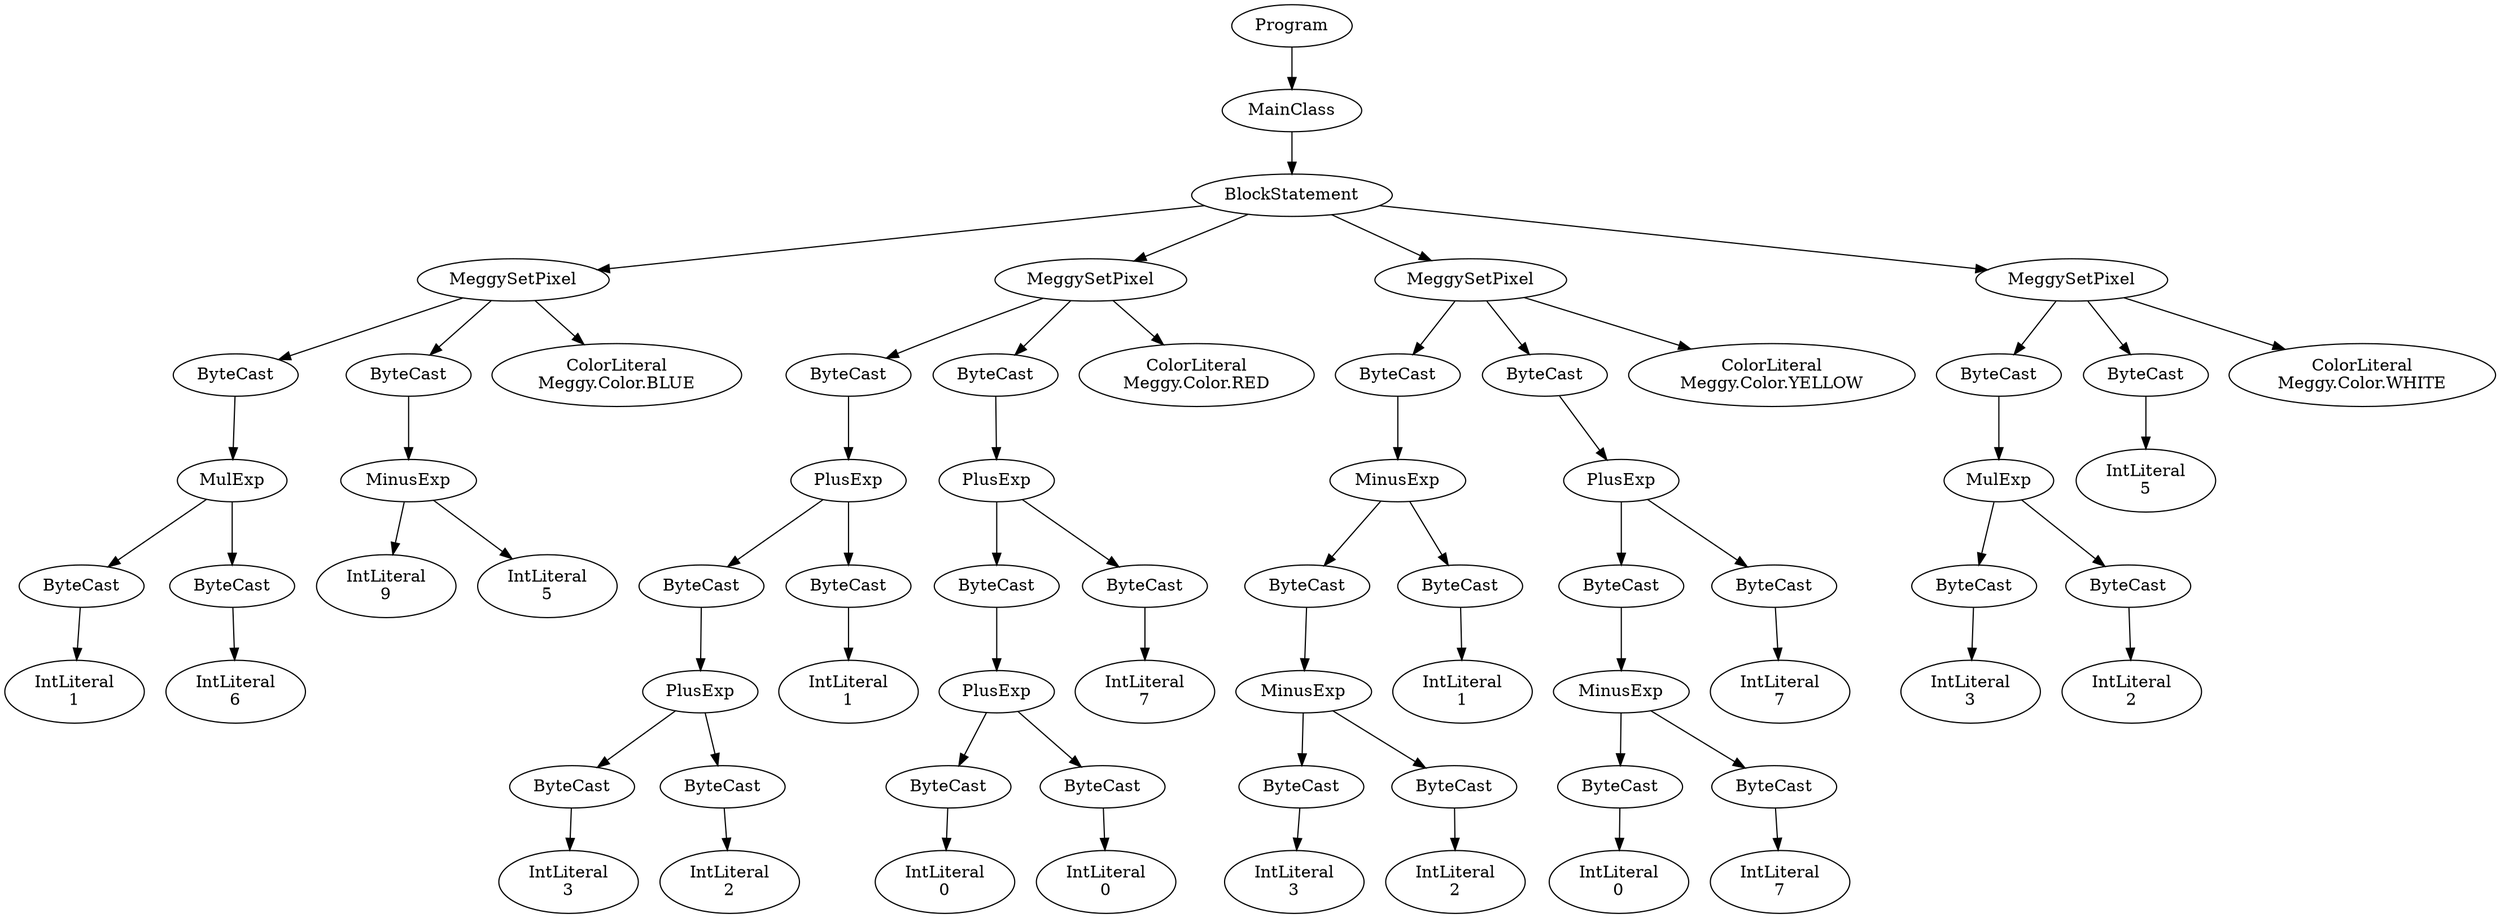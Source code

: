 digraph ASTGraph {
0 [ label="Program" ];
1 [ label="MainClass" ];
0 -> 1
2 [ label="BlockStatement" ];
1 -> 2
3 [ label="MeggySetPixel" ];
2 -> 3
4 [ label="ByteCast" ];
3 -> 4
5 [ label="MulExp" ];
4 -> 5
6 [ label="ByteCast" ];
5 -> 6
7 [ label="IntLiteral\n1" ];
6 -> 7
8 [ label="ByteCast" ];
5 -> 8
9 [ label="IntLiteral\n6" ];
8 -> 9
10 [ label="ByteCast" ];
3 -> 10
11 [ label="MinusExp" ];
10 -> 11
12 [ label="IntLiteral\n9" ];
11 -> 12
13 [ label="IntLiteral\n5" ];
11 -> 13
14 [ label="ColorLiteral\nMeggy.Color.BLUE" ];
3 -> 14
15 [ label="MeggySetPixel" ];
2 -> 15
16 [ label="ByteCast" ];
15 -> 16
17 [ label="PlusExp" ];
16 -> 17
18 [ label="ByteCast" ];
17 -> 18
19 [ label="PlusExp" ];
18 -> 19
20 [ label="ByteCast" ];
19 -> 20
21 [ label="IntLiteral\n3" ];
20 -> 21
22 [ label="ByteCast" ];
19 -> 22
23 [ label="IntLiteral\n2" ];
22 -> 23
24 [ label="ByteCast" ];
17 -> 24
25 [ label="IntLiteral\n1" ];
24 -> 25
26 [ label="ByteCast" ];
15 -> 26
27 [ label="PlusExp" ];
26 -> 27
28 [ label="ByteCast" ];
27 -> 28
29 [ label="PlusExp" ];
28 -> 29
30 [ label="ByteCast" ];
29 -> 30
31 [ label="IntLiteral\n0" ];
30 -> 31
32 [ label="ByteCast" ];
29 -> 32
33 [ label="IntLiteral\n0" ];
32 -> 33
34 [ label="ByteCast" ];
27 -> 34
35 [ label="IntLiteral\n7" ];
34 -> 35
36 [ label="ColorLiteral\nMeggy.Color.RED" ];
15 -> 36
37 [ label="MeggySetPixel" ];
2 -> 37
38 [ label="ByteCast" ];
37 -> 38
39 [ label="MinusExp" ];
38 -> 39
40 [ label="ByteCast" ];
39 -> 40
41 [ label="MinusExp" ];
40 -> 41
42 [ label="ByteCast" ];
41 -> 42
43 [ label="IntLiteral\n3" ];
42 -> 43
44 [ label="ByteCast" ];
41 -> 44
45 [ label="IntLiteral\n2" ];
44 -> 45
46 [ label="ByteCast" ];
39 -> 46
47 [ label="IntLiteral\n1" ];
46 -> 47
48 [ label="ByteCast" ];
37 -> 48
49 [ label="PlusExp" ];
48 -> 49
50 [ label="ByteCast" ];
49 -> 50
51 [ label="MinusExp" ];
50 -> 51
52 [ label="ByteCast" ];
51 -> 52
53 [ label="IntLiteral\n0" ];
52 -> 53
54 [ label="ByteCast" ];
51 -> 54
55 [ label="IntLiteral\n7" ];
54 -> 55
56 [ label="ByteCast" ];
49 -> 56
57 [ label="IntLiteral\n7" ];
56 -> 57
58 [ label="ColorLiteral\nMeggy.Color.YELLOW" ];
37 -> 58
59 [ label="MeggySetPixel" ];
2 -> 59
60 [ label="ByteCast" ];
59 -> 60
61 [ label="MulExp" ];
60 -> 61
62 [ label="ByteCast" ];
61 -> 62
63 [ label="IntLiteral\n3" ];
62 -> 63
64 [ label="ByteCast" ];
61 -> 64
65 [ label="IntLiteral\n2" ];
64 -> 65
66 [ label="ByteCast" ];
59 -> 66
67 [ label="IntLiteral\n5" ];
66 -> 67
68 [ label="ColorLiteral\nMeggy.Color.WHITE" ];
59 -> 68
}
